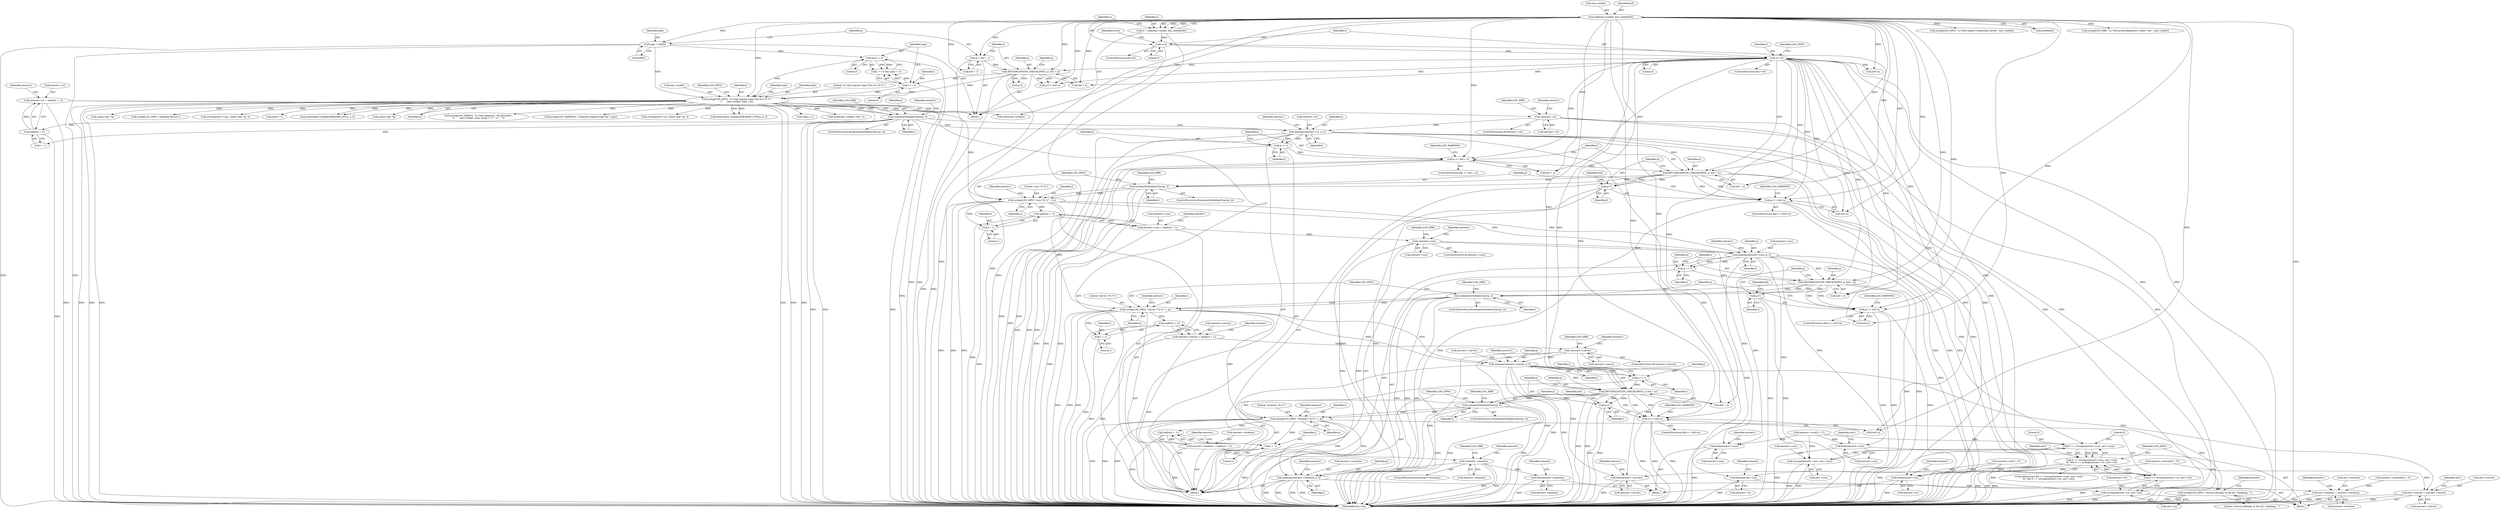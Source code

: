 digraph "0_miniupnp_140ee8d2204b383279f854802b27bdb41c1d5d1a@API" {
"1000664" [label="(Call,newserv->st = malloc(l + 1))"];
"1000668" [label="(Call,malloc(l + 1))"];
"1000656" [label="(Call,containsForbiddenChars(p, l))"];
"1000236" [label="(Call,syslog(LOG_INFO, \"(s=%d) request type=%d str='%.*s'\",\n\t       req->socket, type, l, p))"];
"1000146" [label="(Call,read(req->socket, buf, sizeof(buf)))"];
"1000194" [label="(Call,type = buf[0])"];
"1000228" [label="(Call,type != 3)"];
"1000225" [label="(Call,l == 0)"];
"1000204" [label="(Call,DECODELENGTH_CHECKLIMIT(l, p, buf + n))"];
"1000199" [label="(Call,p = buf + 1)"];
"1000179" [label="(Call,n==0)"];
"1000154" [label="(Call,n<0)"];
"1000144" [label="(Call,n = read(req->socket, buf, sizeof(buf)))"];
"1000673" [label="(Call,!newserv->st)"];
"1000682" [label="(Call,memcpy(newserv->st, p, l))"];
"1000695" [label="(Call,p += l)"];
"1000699" [label="(Call,p >= buf + n)"];
"1000709" [label="(Call,DECODELENGTH_CHECKLIMIT(l, p, buf + n))"];
"1000716" [label="(Call,p+l > buf+n)"];
"1000717" [label="(Call,p+l)"];
"1000729" [label="(Call,containsForbiddenChars(p, l))"];
"1000737" [label="(Call,syslog(LOG_INFO, \"usn='%.*s'\", l, p))"];
"1000746" [label="(Call,malloc(l + 1))"];
"1000742" [label="(Call,newserv->usn = malloc(l + 1))"];
"1000751" [label="(Call,!newserv->usn)"];
"1000760" [label="(Call,memcpy(newserv->usn, p, l))"];
"1000773" [label="(Call,p += l)"];
"1000776" [label="(Call,DECODELENGTH_CHECKLIMIT(l, p, buf + n))"];
"1000783" [label="(Call,p+l > buf+n)"];
"1000784" [label="(Call,p+l)"];
"1000796" [label="(Call,containsForbiddenChars(p, l))"];
"1000804" [label="(Call,syslog(LOG_INFO, \"server='%.*s'\", l, p))"];
"1000813" [label="(Call,malloc(l + 1))"];
"1000809" [label="(Call,newserv->server = malloc(l + 1))"];
"1000818" [label="(Call,!newserv->server)"];
"1000827" [label="(Call,memcpy(newserv->server, p, l))"];
"1000840" [label="(Call,p += l)"];
"1000843" [label="(Call,DECODELENGTH_CHECKLIMIT(l, p, buf + n))"];
"1000850" [label="(Call,p+l > buf+n)"];
"1000851" [label="(Call,p+l)"];
"1000863" [label="(Call,containsForbiddenChars(p, l))"];
"1000871" [label="(Call,syslog(LOG_INFO, \"location='%.*s'\", l, p))"];
"1000880" [label="(Call,malloc(l + 1))"];
"1000876" [label="(Call,newserv->location = malloc(l + 1))"];
"1000885" [label="(Call,!newserv->location)"];
"1000894" [label="(Call,memcpy(newserv->location, p, l))"];
"1000969" [label="(Call,serv->location = newserv->location)"];
"1001035" [label="(Call,free(newserv->location))"];
"1000881" [label="(Call,l + 1)"];
"1000943" [label="(Call,syslog(LOG_INFO, \"Service allready in the list. Updating...\"))"];
"1000958" [label="(Call,serv->server = newserv->server)"];
"1001031" [label="(Call,free(newserv->server))"];
"1000814" [label="(Call,l + 1)"];
"1000924" [label="(Call,0 == strcmp(newserv->usn, serv->usn))"];
"1000923" [label="(Call,0 == strcmp(newserv->usn, serv->usn)\n\t\t\t  && 0 == strcmp(newserv->st, serv->st))"];
"1000926" [label="(Call,strcmp(newserv->usn, serv->usn))"];
"1000950" [label="(Call,free(newserv->usn))"];
"1001027" [label="(Call,free(newserv->usn))"];
"1000747" [label="(Call,l + 1)"];
"1000933" [label="(Call,0 == strcmp(newserv->st, serv->st))"];
"1000935" [label="(Call,strcmp(newserv->st, serv->st))"];
"1000946" [label="(Call,free(newserv->st))"];
"1001023" [label="(Call,free(newserv->st))"];
"1000786" [label="(Identifier,l)"];
"1000224" [label="(Call,l == 0 && type != 3)"];
"1000204" [label="(Call,DECODELENGTH_CHECKLIMIT(l, p, buf + n))"];
"1000227" [label="(Literal,0)"];
"1000748" [label="(Identifier,l)"];
"1000827" [label="(Call,memcpy(newserv->server, p, l))"];
"1000226" [label="(Identifier,l)"];
"1000872" [label="(Identifier,LOG_INFO)"];
"1000668" [label="(Call,malloc(l + 1))"];
"1000926" [label="(Call,strcmp(newserv->usn, serv->usn))"];
"1000744" [label="(Identifier,newserv)"];
"1000967" [label="(Identifier,serv)"];
"1000706" [label="(Identifier,LOG_WARNING)"];
"1000810" [label="(Call,newserv->server)"];
"1001031" [label="(Call,free(newserv->server))"];
"1000881" [label="(Call,l + 1)"];
"1000959" [label="(Call,serv->server)"];
"1000760" [label="(Call,memcpy(newserv->usn, p, l))"];
"1001027" [label="(Call,free(newserv->usn))"];
"1000806" [label="(Literal,\"server='%.*s'\")"];
"1000757" [label="(Identifier,LOG_ERR)"];
"1000731" [label="(Identifier,l)"];
"1000970" [label="(Call,serv->location)"];
"1000958" [label="(Call,serv->server = newserv->server)"];
"1000738" [label="(Identifier,LOG_INFO)"];
"1000956" [label="(Identifier,serv)"];
"1000804" [label="(Call,syslog(LOG_INFO, \"server='%.*s'\", l, p))"];
"1000841" [label="(Identifier,p)"];
"1000854" [label="(Call,buf+n)"];
"1000815" [label="(Identifier,l)"];
"1000183" [label="(Call,syslog(LOG_INFO, \"(s=%d) request connection closed\", req->socket))"];
"1000948" [label="(Identifier,newserv)"];
"1000510" [label="(Call,type==1)"];
"1001003" [label="(Call,write(req->socket, rbuf, 1))"];
"1000805" [label="(Identifier,LOG_INFO)"];
"1000739" [label="(Literal,\"usn='%.*s'\")"];
"1000201" [label="(Call,buf + 1)"];
"1000710" [label="(Identifier,l)"];
"1000875" [label="(Identifier,p)"];
"1000962" [label="(Call,newserv->server)"];
"1000213" [label="(Identifier,p)"];
"1000675" [label="(Identifier,newserv)"];
"1000782" [label="(ControlStructure,if(p+l > buf+n))"];
"1000927" [label="(Call,newserv->usn)"];
"1000747" [label="(Call,l + 1)"];
"1000849" [label="(ControlStructure,if(p+l > buf+n))"];
"1000519" [label="(Call,(const char *)p)"];
"1000873" [label="(Literal,\"location='%.*s'\")"];
"1000900" [label="(Call,newserv->location[l] = '\0')"];
"1000952" [label="(Identifier,newserv)"];
"1000180" [label="(Identifier,n)"];
"1000876" [label="(Call,newserv->location = malloc(l + 1))"];
"1000880" [label="(Call,malloc(l + 1))"];
"1000691" [label="(Identifier,newserv)"];
"1000225" [label="(Call,l == 0)"];
"1000824" [label="(Identifier,LOG_ERR)"];
"1000664" [label="(Call,newserv->st = malloc(l + 1))"];
"1000683" [label="(Call,newserv->st)"];
"1000836" [label="(Identifier,newserv)"];
"1000246" [label="(Identifier,type)"];
"1000179" [label="(Call,n==0)"];
"1000818" [label="(Call,!newserv->server)"];
"1000181" [label="(Literal,0)"];
"1000743" [label="(Call,newserv->usn)"];
"1000973" [label="(Call,newserv->location)"];
"1001029" [label="(Identifier,newserv)"];
"1000935" [label="(Call,strcmp(newserv->st, serv->st))"];
"1000199" [label="(Call,p = buf + 1)"];
"1001023" [label="(Call,free(newserv->st))"];
"1000751" [label="(Call,!newserv->usn)"];
"1000813" [label="(Call,malloc(l + 1))"];
"1000700" [label="(Identifier,p)"];
"1000819" [label="(Call,newserv->server)"];
"1000116" [label="(Block,)"];
"1000752" [label="(Call,newserv->usn)"];
"1000679" [label="(Identifier,LOG_ERR)"];
"1000734" [label="(Identifier,LOG_ERR)"];
"1000878" [label="(Identifier,newserv)"];
"1000194" [label="(Call,type = buf[0])"];
"1000969" [label="(Call,serv->location = newserv->location)"];
"1000669" [label="(Call,l + 1)"];
"1000950" [label="(Call,free(newserv->usn))"];
"1000740" [label="(Identifier,l)"];
"1000682" [label="(Call,memcpy(newserv->st, p, l))"];
"1000769" [label="(Identifier,newserv)"];
"1000265" [label="(Call,syslog(LOG_INFO, \"outdated device\"))"];
"1000784" [label="(Call,p+l)"];
"1000885" [label="(Call,!newserv->location)"];
"1000816" [label="(Literal,1)"];
"1000850" [label="(Call,p+l > buf+n)"];
"1000859" [label="(Identifier,LOG_WARNING)"];
"1000832" [label="(Identifier,l)"];
"1000788" [label="(Identifier,buf)"];
"1000811" [label="(Identifier,newserv)"];
"1000939" [label="(Call,serv->st)"];
"1000884" [label="(ControlStructure,if(!newserv->location))"];
"1000829" [label="(Identifier,newserv)"];
"1000212" [label="(Call,p+l)"];
"1000230" [label="(Literal,3)"];
"1000191" [label="(Identifier,t)"];
"1000699" [label="(Call,p >= buf + n)"];
"1000943" [label="(Call,syslog(LOG_INFO, \"Service allready in the list. Updating...\"))"];
"1000922" [label="(ControlStructure,if(0 == strcmp(newserv->usn, serv->usn)\n\t\t\t  && 0 == strcmp(newserv->st, serv->st)))"];
"1000899" [label="(Identifier,l)"];
"1000930" [label="(Call,serv->usn)"];
"1001055" [label="(MethodReturn,void)"];
"1000144" [label="(Call,n = read(req->socket, buf, sizeof(buf)))"];
"1000229" [label="(Identifier,type)"];
"1000715" [label="(ControlStructure,if(p+l > buf+n))"];
"1000792" [label="(Identifier,LOG_WARNING)"];
"1000672" [label="(ControlStructure,if(!newserv->st))"];
"1000764" [label="(Identifier,p)"];
"1000721" [label="(Identifier,buf)"];
"1000741" [label="(Identifier,p)"];
"1000831" [label="(Identifier,p)"];
"1000242" [label="(Identifier,type)"];
"1000774" [label="(Identifier,p)"];
"1000843" [label="(Call,DECODELENGTH_CHECKLIMIT(l, p, buf + n))"];
"1000742" [label="(Call,newserv->usn = malloc(l + 1))"];
"1000886" [label="(Call,newserv->location)"];
"1001033" [label="(Identifier,newserv)"];
"1000228" [label="(Call,type != 3)"];
"1000846" [label="(Call,buf + n)"];
"1000530" [label="(Call,strncmp(serv->usn, (const char *)p, l))"];
"1000153" [label="(ControlStructure,if(n<0))"];
"1000883" [label="(Literal,1)"];
"1000656" [label="(Call,containsForbiddenChars(p, l))"];
"1000946" [label="(Call,free(newserv->st))"];
"1000154" [label="(Call,n<0)"];
"1000945" [label="(Literal,\"Service allready in the list. Updating...\")"];
"1001036" [label="(Call,newserv->location)"];
"1001037" [label="(Identifier,newserv)"];
"1000977" [label="(Identifier,newserv)"];
"1000779" [label="(Call,buf + n)"];
"1000865" [label="(Identifier,l)"];
"1000655" [label="(ControlStructure,if(containsForbiddenChars(p, l)))"];
"1000151" [label="(Call,sizeof(buf))"];
"1000903" [label="(Identifier,newserv)"];
"1000737" [label="(Call,syslog(LOG_INFO, \"usn='%.*s'\", l, p))"];
"1000761" [label="(Call,newserv->usn)"];
"1000161" [label="(Identifier,errno)"];
"1000718" [label="(Identifier,p)"];
"1000951" [label="(Call,newserv->usn)"];
"1000795" [label="(ControlStructure,if(containsForbiddenChars(p, l)))"];
"1000709" [label="(Call,DECODELENGTH_CHECKLIMIT(l, p, buf + n))"];
"1000864" [label="(Identifier,p)"];
"1000719" [label="(Identifier,l)"];
"1000777" [label="(Identifier,l)"];
"1000891" [label="(Identifier,LOG_ERR)"];
"1000200" [label="(Identifier,p)"];
"1000184" [label="(Identifier,LOG_INFO)"];
"1000750" [label="(ControlStructure,if(!newserv->usn))"];
"1000309" [label="(Call,type==1)"];
"1000887" [label="(Identifier,newserv)"];
"1000195" [label="(Identifier,type)"];
"1000877" [label="(Call,newserv->location)"];
"1000934" [label="(Literal,0)"];
"1000711" [label="(Identifier,p)"];
"1000314" [label="(Call,memcmp(d->headers[HEADER_NT].p, p, l))"];
"1000155" [label="(Identifier,n)"];
"1000730" [label="(Identifier,p)"];
"1000728" [label="(ControlStructure,if(containsForbiddenChars(p, l)))"];
"1000809" [label="(Call,newserv->server = malloc(l + 1))"];
"1000942" [label="(Block,)"];
"1000534" [label="(Call,(const char *)p)"];
"1000695" [label="(Call,p += l)"];
"1000746" [label="(Call,malloc(l + 1))"];
"1000796" [label="(Call,containsForbiddenChars(p, l))"];
"1000765" [label="(Identifier,l)"];
"1000211" [label="(Call,p+l > buf+n)"];
"1000882" [label="(Identifier,l)"];
"1000814" [label="(Call,l + 1)"];
"1000844" [label="(Identifier,l)"];
"1000773" [label="(Call,p += l)"];
"1000687" [label="(Identifier,l)"];
"1000666" [label="(Identifier,newserv)"];
"1000244" [label="(Identifier,p)"];
"1000783" [label="(Call,p+l > buf+n)"];
"1000895" [label="(Call,newserv->location)"];
"1000762" [label="(Identifier,newserv)"];
"1000658" [label="(Identifier,l)"];
"1000936" [label="(Call,newserv->st)"];
"1000808" [label="(Identifier,p)"];
"1000146" [label="(Call,read(req->socket, buf, sizeof(buf)))"];
"1000817" [label="(ControlStructure,if(!newserv->server))"];
"1000196" [label="(Call,buf[0])"];
"1001024" [label="(Call,newserv->st)"];
"1000238" [label="(Literal,\"(s=%d) request type=%d str='%.*s'\")"];
"1000661" [label="(Identifier,LOG_ERR)"];
"1000665" [label="(Call,newserv->st)"];
"1000853" [label="(Identifier,l)"];
"1000725" [label="(Identifier,LOG_WARNING)"];
"1001022" [label="(Block,)"];
"1000833" [label="(Call,newserv->server[l] = '\0')"];
"1000147" [label="(Call,req->socket)"];
"1000842" [label="(Identifier,l)"];
"1000874" [label="(Identifier,l)"];
"1000684" [label="(Identifier,newserv)"];
"1000798" [label="(Identifier,l)"];
"1000896" [label="(Identifier,newserv)"];
"1000207" [label="(Call,buf + n)"];
"1000766" [label="(Call,newserv->usn[l] = '\0')"];
"1000603" [label="(Call,syslog(LOG_DEBUG, \"(s=%d) response : %d device%s\",\n\t\t       req->socket, nrep, (nrep > 1) ? \"s\" : \"\"))"];
"1000753" [label="(Identifier,newserv)"];
"1000992" [label="(Call,syslog(LOG_WARNING, \"Unknown request type %d\", type))"];
"1001044" [label="(Call,close(req->socket))"];
"1000239" [label="(Call,req->socket)"];
"1000156" [label="(Literal,0)"];
"1000696" [label="(Identifier,p)"];
"1000801" [label="(Identifier,LOG_ERR)"];
"1000923" [label="(Call,0 == strcmp(newserv->usn, serv->usn)\n\t\t\t  && 0 == strcmp(newserv->st, serv->st))"];
"1000150" [label="(Identifier,buf)"];
"1000863" [label="(Call,containsForbiddenChars(p, l))"];
"1000925" [label="(Literal,0)"];
"1000924" [label="(Call,0 == strcmp(newserv->usn, serv->usn))"];
"1000840" [label="(Call,p += l)"];
"1000807" [label="(Identifier,l)"];
"1000247" [label="(Block,)"];
"1000712" [label="(Call,buf + n)"];
"1000785" [label="(Identifier,p)"];
"1000851" [label="(Call,p+l)"];
"1000862" [label="(ControlStructure,if(containsForbiddenChars(p, l)))"];
"1001028" [label="(Call,newserv->usn)"];
"1000776" [label="(Call,DECODELENGTH_CHECKLIMIT(l, p, buf + n))"];
"1000686" [label="(Identifier,p)"];
"1000933" [label="(Call,0 == strcmp(newserv->st, serv->st))"];
"1000852" [label="(Identifier,p)"];
"1000145" [label="(Identifier,n)"];
"1000171" [label="(Call,syslog(LOG_ERR, \"(s=%d) processRequest(): read(): %m\", req->socket))"];
"1000871" [label="(Call,syslog(LOG_INFO, \"location='%.*s'\", l, p))"];
"1000868" [label="(Identifier,LOG_ERR)"];
"1001040" [label="(Identifier,newserv)"];
"1000178" [label="(ControlStructure,if(n==0))"];
"1000205" [label="(Identifier,l)"];
"1000944" [label="(Identifier,LOG_INFO)"];
"1000236" [label="(Call,syslog(LOG_INFO, \"(s=%d) request type=%d str='%.*s'\",\n\t       req->socket, type, l, p))"];
"1000947" [label="(Call,newserv->st)"];
"1000515" [label="(Call,strncmp(serv->st, (const char *)p, l))"];
"1000674" [label="(Call,newserv->st)"];
"1000845" [label="(Identifier,p)"];
"1000775" [label="(Identifier,l)"];
"1000787" [label="(Call,buf+n)"];
"1000716" [label="(Call,p+l > buf+n)"];
"1000717" [label="(Call,p+l)"];
"1000749" [label="(Literal,1)"];
"1000898" [label="(Identifier,p)"];
"1000855" [label="(Identifier,buf)"];
"1000215" [label="(Call,buf+n)"];
"1000237" [label="(Identifier,LOG_INFO)"];
"1000206" [label="(Identifier,p)"];
"1000331" [label="(Call,memcmp(d->headers[HEADER_USN].p, p, l))"];
"1000915" [label="(Identifier,serv)"];
"1000698" [label="(ControlStructure,if(p >= buf + n))"];
"1000894" [label="(Call,memcpy(newserv->location, p, l))"];
"1000243" [label="(Identifier,l)"];
"1000820" [label="(Identifier,newserv)"];
"1000701" [label="(Call,buf + n)"];
"1000720" [label="(Call,buf+n)"];
"1000828" [label="(Call,newserv->server)"];
"1000673" [label="(Call,!newserv->st)"];
"1000688" [label="(Call,newserv->st[l] = '\0')"];
"1001035" [label="(Call,free(newserv->location))"];
"1001032" [label="(Call,newserv->server)"];
"1000697" [label="(Identifier,l)"];
"1000657" [label="(Identifier,p)"];
"1000778" [label="(Identifier,p)"];
"1000797" [label="(Identifier,p)"];
"1000729" [label="(Call,containsForbiddenChars(p, l))"];
"1000664" -> "1000247"  [label="AST: "];
"1000664" -> "1000668"  [label="CFG: "];
"1000665" -> "1000664"  [label="AST: "];
"1000668" -> "1000664"  [label="AST: "];
"1000675" -> "1000664"  [label="CFG: "];
"1000664" -> "1001055"  [label="DDG: "];
"1000668" -> "1000664"  [label="DDG: "];
"1000664" -> "1000673"  [label="DDG: "];
"1000668" -> "1000669"  [label="CFG: "];
"1000669" -> "1000668"  [label="AST: "];
"1000668" -> "1001055"  [label="DDG: "];
"1000656" -> "1000668"  [label="DDG: "];
"1000656" -> "1000655"  [label="AST: "];
"1000656" -> "1000658"  [label="CFG: "];
"1000657" -> "1000656"  [label="AST: "];
"1000658" -> "1000656"  [label="AST: "];
"1000661" -> "1000656"  [label="CFG: "];
"1000666" -> "1000656"  [label="CFG: "];
"1000656" -> "1001055"  [label="DDG: "];
"1000656" -> "1001055"  [label="DDG: "];
"1000656" -> "1001055"  [label="DDG: "];
"1000236" -> "1000656"  [label="DDG: "];
"1000236" -> "1000656"  [label="DDG: "];
"1000656" -> "1000669"  [label="DDG: "];
"1000656" -> "1000682"  [label="DDG: "];
"1000656" -> "1000682"  [label="DDG: "];
"1000236" -> "1000116"  [label="AST: "];
"1000236" -> "1000244"  [label="CFG: "];
"1000237" -> "1000236"  [label="AST: "];
"1000238" -> "1000236"  [label="AST: "];
"1000239" -> "1000236"  [label="AST: "];
"1000242" -> "1000236"  [label="AST: "];
"1000243" -> "1000236"  [label="AST: "];
"1000244" -> "1000236"  [label="AST: "];
"1000246" -> "1000236"  [label="CFG: "];
"1000236" -> "1001055"  [label="DDG: "];
"1000236" -> "1001055"  [label="DDG: "];
"1000236" -> "1001055"  [label="DDG: "];
"1000236" -> "1001055"  [label="DDG: "];
"1000236" -> "1001055"  [label="DDG: "];
"1000236" -> "1001055"  [label="DDG: "];
"1000146" -> "1000236"  [label="DDG: "];
"1000194" -> "1000236"  [label="DDG: "];
"1000228" -> "1000236"  [label="DDG: "];
"1000225" -> "1000236"  [label="DDG: "];
"1000204" -> "1000236"  [label="DDG: "];
"1000236" -> "1000265"  [label="DDG: "];
"1000236" -> "1000309"  [label="DDG: "];
"1000236" -> "1000314"  [label="DDG: "];
"1000236" -> "1000314"  [label="DDG: "];
"1000236" -> "1000331"  [label="DDG: "];
"1000236" -> "1000331"  [label="DDG: "];
"1000236" -> "1000510"  [label="DDG: "];
"1000236" -> "1000519"  [label="DDG: "];
"1000236" -> "1000515"  [label="DDG: "];
"1000236" -> "1000534"  [label="DDG: "];
"1000236" -> "1000530"  [label="DDG: "];
"1000236" -> "1000603"  [label="DDG: "];
"1000236" -> "1000737"  [label="DDG: "];
"1000236" -> "1000992"  [label="DDG: "];
"1000236" -> "1001003"  [label="DDG: "];
"1000236" -> "1001044"  [label="DDG: "];
"1000146" -> "1000144"  [label="AST: "];
"1000146" -> "1000151"  [label="CFG: "];
"1000147" -> "1000146"  [label="AST: "];
"1000150" -> "1000146"  [label="AST: "];
"1000151" -> "1000146"  [label="AST: "];
"1000144" -> "1000146"  [label="CFG: "];
"1000146" -> "1001055"  [label="DDG: "];
"1000146" -> "1001055"  [label="DDG: "];
"1000146" -> "1000144"  [label="DDG: "];
"1000146" -> "1000144"  [label="DDG: "];
"1000146" -> "1000171"  [label="DDG: "];
"1000146" -> "1000183"  [label="DDG: "];
"1000146" -> "1000194"  [label="DDG: "];
"1000146" -> "1000199"  [label="DDG: "];
"1000146" -> "1000201"  [label="DDG: "];
"1000146" -> "1000204"  [label="DDG: "];
"1000146" -> "1000207"  [label="DDG: "];
"1000146" -> "1000211"  [label="DDG: "];
"1000146" -> "1000215"  [label="DDG: "];
"1000146" -> "1000699"  [label="DDG: "];
"1000146" -> "1000701"  [label="DDG: "];
"1000146" -> "1000709"  [label="DDG: "];
"1000146" -> "1000712"  [label="DDG: "];
"1000146" -> "1000716"  [label="DDG: "];
"1000146" -> "1000720"  [label="DDG: "];
"1000146" -> "1000776"  [label="DDG: "];
"1000146" -> "1000779"  [label="DDG: "];
"1000146" -> "1000783"  [label="DDG: "];
"1000146" -> "1000787"  [label="DDG: "];
"1000146" -> "1000843"  [label="DDG: "];
"1000146" -> "1000846"  [label="DDG: "];
"1000146" -> "1000850"  [label="DDG: "];
"1000146" -> "1000854"  [label="DDG: "];
"1000146" -> "1001044"  [label="DDG: "];
"1000194" -> "1000116"  [label="AST: "];
"1000194" -> "1000196"  [label="CFG: "];
"1000195" -> "1000194"  [label="AST: "];
"1000196" -> "1000194"  [label="AST: "];
"1000200" -> "1000194"  [label="CFG: "];
"1000194" -> "1001055"  [label="DDG: "];
"1000194" -> "1001055"  [label="DDG: "];
"1000194" -> "1000228"  [label="DDG: "];
"1000228" -> "1000224"  [label="AST: "];
"1000228" -> "1000230"  [label="CFG: "];
"1000229" -> "1000228"  [label="AST: "];
"1000230" -> "1000228"  [label="AST: "];
"1000224" -> "1000228"  [label="CFG: "];
"1000228" -> "1001055"  [label="DDG: "];
"1000228" -> "1000224"  [label="DDG: "];
"1000228" -> "1000224"  [label="DDG: "];
"1000225" -> "1000224"  [label="AST: "];
"1000225" -> "1000227"  [label="CFG: "];
"1000226" -> "1000225"  [label="AST: "];
"1000227" -> "1000225"  [label="AST: "];
"1000229" -> "1000225"  [label="CFG: "];
"1000224" -> "1000225"  [label="CFG: "];
"1000225" -> "1001055"  [label="DDG: "];
"1000225" -> "1000224"  [label="DDG: "];
"1000225" -> "1000224"  [label="DDG: "];
"1000204" -> "1000225"  [label="DDG: "];
"1000204" -> "1000116"  [label="AST: "];
"1000204" -> "1000207"  [label="CFG: "];
"1000205" -> "1000204"  [label="AST: "];
"1000206" -> "1000204"  [label="AST: "];
"1000207" -> "1000204"  [label="AST: "];
"1000213" -> "1000204"  [label="CFG: "];
"1000204" -> "1001055"  [label="DDG: "];
"1000204" -> "1001055"  [label="DDG: "];
"1000199" -> "1000204"  [label="DDG: "];
"1000179" -> "1000204"  [label="DDG: "];
"1000204" -> "1000211"  [label="DDG: "];
"1000204" -> "1000211"  [label="DDG: "];
"1000204" -> "1000212"  [label="DDG: "];
"1000204" -> "1000212"  [label="DDG: "];
"1000199" -> "1000116"  [label="AST: "];
"1000199" -> "1000201"  [label="CFG: "];
"1000200" -> "1000199"  [label="AST: "];
"1000201" -> "1000199"  [label="AST: "];
"1000205" -> "1000199"  [label="CFG: "];
"1000199" -> "1001055"  [label="DDG: "];
"1000179" -> "1000178"  [label="AST: "];
"1000179" -> "1000181"  [label="CFG: "];
"1000180" -> "1000179"  [label="AST: "];
"1000181" -> "1000179"  [label="AST: "];
"1000184" -> "1000179"  [label="CFG: "];
"1000191" -> "1000179"  [label="CFG: "];
"1000179" -> "1001055"  [label="DDG: "];
"1000179" -> "1001055"  [label="DDG: "];
"1000154" -> "1000179"  [label="DDG: "];
"1000179" -> "1000207"  [label="DDG: "];
"1000179" -> "1000211"  [label="DDG: "];
"1000179" -> "1000215"  [label="DDG: "];
"1000179" -> "1000699"  [label="DDG: "];
"1000179" -> "1000701"  [label="DDG: "];
"1000179" -> "1000709"  [label="DDG: "];
"1000179" -> "1000712"  [label="DDG: "];
"1000179" -> "1000716"  [label="DDG: "];
"1000179" -> "1000720"  [label="DDG: "];
"1000179" -> "1000776"  [label="DDG: "];
"1000179" -> "1000779"  [label="DDG: "];
"1000179" -> "1000783"  [label="DDG: "];
"1000179" -> "1000787"  [label="DDG: "];
"1000179" -> "1000843"  [label="DDG: "];
"1000179" -> "1000846"  [label="DDG: "];
"1000179" -> "1000850"  [label="DDG: "];
"1000179" -> "1000854"  [label="DDG: "];
"1000154" -> "1000153"  [label="AST: "];
"1000154" -> "1000156"  [label="CFG: "];
"1000155" -> "1000154"  [label="AST: "];
"1000156" -> "1000154"  [label="AST: "];
"1000161" -> "1000154"  [label="CFG: "];
"1000180" -> "1000154"  [label="CFG: "];
"1000154" -> "1001055"  [label="DDG: "];
"1000154" -> "1001055"  [label="DDG: "];
"1000144" -> "1000154"  [label="DDG: "];
"1000144" -> "1000116"  [label="AST: "];
"1000145" -> "1000144"  [label="AST: "];
"1000155" -> "1000144"  [label="CFG: "];
"1000144" -> "1001055"  [label="DDG: "];
"1000673" -> "1000672"  [label="AST: "];
"1000673" -> "1000674"  [label="CFG: "];
"1000674" -> "1000673"  [label="AST: "];
"1000679" -> "1000673"  [label="CFG: "];
"1000684" -> "1000673"  [label="CFG: "];
"1000673" -> "1001055"  [label="DDG: "];
"1000673" -> "1001055"  [label="DDG: "];
"1000673" -> "1000682"  [label="DDG: "];
"1000673" -> "1001023"  [label="DDG: "];
"1000682" -> "1000247"  [label="AST: "];
"1000682" -> "1000687"  [label="CFG: "];
"1000683" -> "1000682"  [label="AST: "];
"1000686" -> "1000682"  [label="AST: "];
"1000687" -> "1000682"  [label="AST: "];
"1000691" -> "1000682"  [label="CFG: "];
"1000682" -> "1001055"  [label="DDG: "];
"1000682" -> "1001055"  [label="DDG: "];
"1000682" -> "1000695"  [label="DDG: "];
"1000682" -> "1000695"  [label="DDG: "];
"1000682" -> "1000709"  [label="DDG: "];
"1000682" -> "1000933"  [label="DDG: "];
"1000682" -> "1000935"  [label="DDG: "];
"1000682" -> "1000946"  [label="DDG: "];
"1000682" -> "1001023"  [label="DDG: "];
"1000695" -> "1000247"  [label="AST: "];
"1000695" -> "1000697"  [label="CFG: "];
"1000696" -> "1000695"  [label="AST: "];
"1000697" -> "1000695"  [label="AST: "];
"1000700" -> "1000695"  [label="CFG: "];
"1000695" -> "1001055"  [label="DDG: "];
"1000695" -> "1000699"  [label="DDG: "];
"1000699" -> "1000698"  [label="AST: "];
"1000699" -> "1000701"  [label="CFG: "];
"1000700" -> "1000699"  [label="AST: "];
"1000701" -> "1000699"  [label="AST: "];
"1000706" -> "1000699"  [label="CFG: "];
"1000710" -> "1000699"  [label="CFG: "];
"1000699" -> "1001055"  [label="DDG: "];
"1000699" -> "1001055"  [label="DDG: "];
"1000699" -> "1001055"  [label="DDG: "];
"1000699" -> "1000709"  [label="DDG: "];
"1000709" -> "1000247"  [label="AST: "];
"1000709" -> "1000712"  [label="CFG: "];
"1000710" -> "1000709"  [label="AST: "];
"1000711" -> "1000709"  [label="AST: "];
"1000712" -> "1000709"  [label="AST: "];
"1000718" -> "1000709"  [label="CFG: "];
"1000709" -> "1001055"  [label="DDG: "];
"1000709" -> "1001055"  [label="DDG: "];
"1000709" -> "1000716"  [label="DDG: "];
"1000709" -> "1000716"  [label="DDG: "];
"1000709" -> "1000717"  [label="DDG: "];
"1000709" -> "1000717"  [label="DDG: "];
"1000709" -> "1000729"  [label="DDG: "];
"1000709" -> "1000729"  [label="DDG: "];
"1000716" -> "1000715"  [label="AST: "];
"1000716" -> "1000720"  [label="CFG: "];
"1000717" -> "1000716"  [label="AST: "];
"1000720" -> "1000716"  [label="AST: "];
"1000725" -> "1000716"  [label="CFG: "];
"1000730" -> "1000716"  [label="CFG: "];
"1000716" -> "1001055"  [label="DDG: "];
"1000716" -> "1001055"  [label="DDG: "];
"1000716" -> "1001055"  [label="DDG: "];
"1000717" -> "1000719"  [label="CFG: "];
"1000718" -> "1000717"  [label="AST: "];
"1000719" -> "1000717"  [label="AST: "];
"1000721" -> "1000717"  [label="CFG: "];
"1000717" -> "1001055"  [label="DDG: "];
"1000717" -> "1001055"  [label="DDG: "];
"1000729" -> "1000728"  [label="AST: "];
"1000729" -> "1000731"  [label="CFG: "];
"1000730" -> "1000729"  [label="AST: "];
"1000731" -> "1000729"  [label="AST: "];
"1000734" -> "1000729"  [label="CFG: "];
"1000738" -> "1000729"  [label="CFG: "];
"1000729" -> "1001055"  [label="DDG: "];
"1000729" -> "1001055"  [label="DDG: "];
"1000729" -> "1001055"  [label="DDG: "];
"1000729" -> "1000737"  [label="DDG: "];
"1000729" -> "1000737"  [label="DDG: "];
"1000737" -> "1000247"  [label="AST: "];
"1000737" -> "1000741"  [label="CFG: "];
"1000738" -> "1000737"  [label="AST: "];
"1000739" -> "1000737"  [label="AST: "];
"1000740" -> "1000737"  [label="AST: "];
"1000741" -> "1000737"  [label="AST: "];
"1000744" -> "1000737"  [label="CFG: "];
"1000737" -> "1001055"  [label="DDG: "];
"1000737" -> "1001055"  [label="DDG: "];
"1000737" -> "1001055"  [label="DDG: "];
"1000737" -> "1000746"  [label="DDG: "];
"1000737" -> "1000747"  [label="DDG: "];
"1000737" -> "1000760"  [label="DDG: "];
"1000737" -> "1000760"  [label="DDG: "];
"1000737" -> "1000804"  [label="DDG: "];
"1000746" -> "1000742"  [label="AST: "];
"1000746" -> "1000747"  [label="CFG: "];
"1000747" -> "1000746"  [label="AST: "];
"1000742" -> "1000746"  [label="CFG: "];
"1000746" -> "1001055"  [label="DDG: "];
"1000746" -> "1000742"  [label="DDG: "];
"1000742" -> "1000247"  [label="AST: "];
"1000743" -> "1000742"  [label="AST: "];
"1000753" -> "1000742"  [label="CFG: "];
"1000742" -> "1001055"  [label="DDG: "];
"1000742" -> "1000751"  [label="DDG: "];
"1000751" -> "1000750"  [label="AST: "];
"1000751" -> "1000752"  [label="CFG: "];
"1000752" -> "1000751"  [label="AST: "];
"1000757" -> "1000751"  [label="CFG: "];
"1000762" -> "1000751"  [label="CFG: "];
"1000751" -> "1001055"  [label="DDG: "];
"1000751" -> "1001055"  [label="DDG: "];
"1000751" -> "1000760"  [label="DDG: "];
"1000751" -> "1001027"  [label="DDG: "];
"1000760" -> "1000247"  [label="AST: "];
"1000760" -> "1000765"  [label="CFG: "];
"1000761" -> "1000760"  [label="AST: "];
"1000764" -> "1000760"  [label="AST: "];
"1000765" -> "1000760"  [label="AST: "];
"1000769" -> "1000760"  [label="CFG: "];
"1000760" -> "1001055"  [label="DDG: "];
"1000760" -> "1001055"  [label="DDG: "];
"1000760" -> "1000773"  [label="DDG: "];
"1000760" -> "1000773"  [label="DDG: "];
"1000760" -> "1000776"  [label="DDG: "];
"1000760" -> "1000924"  [label="DDG: "];
"1000760" -> "1000926"  [label="DDG: "];
"1000760" -> "1000950"  [label="DDG: "];
"1000760" -> "1001027"  [label="DDG: "];
"1000773" -> "1000247"  [label="AST: "];
"1000773" -> "1000775"  [label="CFG: "];
"1000774" -> "1000773"  [label="AST: "];
"1000775" -> "1000773"  [label="AST: "];
"1000777" -> "1000773"  [label="CFG: "];
"1000773" -> "1000776"  [label="DDG: "];
"1000776" -> "1000247"  [label="AST: "];
"1000776" -> "1000779"  [label="CFG: "];
"1000777" -> "1000776"  [label="AST: "];
"1000778" -> "1000776"  [label="AST: "];
"1000779" -> "1000776"  [label="AST: "];
"1000785" -> "1000776"  [label="CFG: "];
"1000776" -> "1001055"  [label="DDG: "];
"1000776" -> "1001055"  [label="DDG: "];
"1000776" -> "1000783"  [label="DDG: "];
"1000776" -> "1000783"  [label="DDG: "];
"1000776" -> "1000784"  [label="DDG: "];
"1000776" -> "1000784"  [label="DDG: "];
"1000776" -> "1000796"  [label="DDG: "];
"1000776" -> "1000796"  [label="DDG: "];
"1000783" -> "1000782"  [label="AST: "];
"1000783" -> "1000787"  [label="CFG: "];
"1000784" -> "1000783"  [label="AST: "];
"1000787" -> "1000783"  [label="AST: "];
"1000792" -> "1000783"  [label="CFG: "];
"1000797" -> "1000783"  [label="CFG: "];
"1000783" -> "1001055"  [label="DDG: "];
"1000783" -> "1001055"  [label="DDG: "];
"1000783" -> "1001055"  [label="DDG: "];
"1000784" -> "1000786"  [label="CFG: "];
"1000785" -> "1000784"  [label="AST: "];
"1000786" -> "1000784"  [label="AST: "];
"1000788" -> "1000784"  [label="CFG: "];
"1000784" -> "1001055"  [label="DDG: "];
"1000784" -> "1001055"  [label="DDG: "];
"1000796" -> "1000795"  [label="AST: "];
"1000796" -> "1000798"  [label="CFG: "];
"1000797" -> "1000796"  [label="AST: "];
"1000798" -> "1000796"  [label="AST: "];
"1000801" -> "1000796"  [label="CFG: "];
"1000805" -> "1000796"  [label="CFG: "];
"1000796" -> "1001055"  [label="DDG: "];
"1000796" -> "1001055"  [label="DDG: "];
"1000796" -> "1001055"  [label="DDG: "];
"1000796" -> "1000804"  [label="DDG: "];
"1000796" -> "1000804"  [label="DDG: "];
"1000804" -> "1000247"  [label="AST: "];
"1000804" -> "1000808"  [label="CFG: "];
"1000805" -> "1000804"  [label="AST: "];
"1000806" -> "1000804"  [label="AST: "];
"1000807" -> "1000804"  [label="AST: "];
"1000808" -> "1000804"  [label="AST: "];
"1000811" -> "1000804"  [label="CFG: "];
"1000804" -> "1001055"  [label="DDG: "];
"1000804" -> "1001055"  [label="DDG: "];
"1000804" -> "1001055"  [label="DDG: "];
"1000804" -> "1000813"  [label="DDG: "];
"1000804" -> "1000814"  [label="DDG: "];
"1000804" -> "1000827"  [label="DDG: "];
"1000804" -> "1000827"  [label="DDG: "];
"1000804" -> "1000871"  [label="DDG: "];
"1000813" -> "1000809"  [label="AST: "];
"1000813" -> "1000814"  [label="CFG: "];
"1000814" -> "1000813"  [label="AST: "];
"1000809" -> "1000813"  [label="CFG: "];
"1000813" -> "1001055"  [label="DDG: "];
"1000813" -> "1000809"  [label="DDG: "];
"1000809" -> "1000247"  [label="AST: "];
"1000810" -> "1000809"  [label="AST: "];
"1000820" -> "1000809"  [label="CFG: "];
"1000809" -> "1001055"  [label="DDG: "];
"1000809" -> "1000818"  [label="DDG: "];
"1000818" -> "1000817"  [label="AST: "];
"1000818" -> "1000819"  [label="CFG: "];
"1000819" -> "1000818"  [label="AST: "];
"1000824" -> "1000818"  [label="CFG: "];
"1000829" -> "1000818"  [label="CFG: "];
"1000818" -> "1001055"  [label="DDG: "];
"1000818" -> "1001055"  [label="DDG: "];
"1000818" -> "1000827"  [label="DDG: "];
"1000818" -> "1001031"  [label="DDG: "];
"1000827" -> "1000247"  [label="AST: "];
"1000827" -> "1000832"  [label="CFG: "];
"1000828" -> "1000827"  [label="AST: "];
"1000831" -> "1000827"  [label="AST: "];
"1000832" -> "1000827"  [label="AST: "];
"1000836" -> "1000827"  [label="CFG: "];
"1000827" -> "1001055"  [label="DDG: "];
"1000827" -> "1001055"  [label="DDG: "];
"1000827" -> "1000840"  [label="DDG: "];
"1000827" -> "1000840"  [label="DDG: "];
"1000827" -> "1000843"  [label="DDG: "];
"1000827" -> "1000958"  [label="DDG: "];
"1000827" -> "1001031"  [label="DDG: "];
"1000840" -> "1000247"  [label="AST: "];
"1000840" -> "1000842"  [label="CFG: "];
"1000841" -> "1000840"  [label="AST: "];
"1000842" -> "1000840"  [label="AST: "];
"1000844" -> "1000840"  [label="CFG: "];
"1000840" -> "1000843"  [label="DDG: "];
"1000843" -> "1000247"  [label="AST: "];
"1000843" -> "1000846"  [label="CFG: "];
"1000844" -> "1000843"  [label="AST: "];
"1000845" -> "1000843"  [label="AST: "];
"1000846" -> "1000843"  [label="AST: "];
"1000852" -> "1000843"  [label="CFG: "];
"1000843" -> "1001055"  [label="DDG: "];
"1000843" -> "1001055"  [label="DDG: "];
"1000843" -> "1000850"  [label="DDG: "];
"1000843" -> "1000850"  [label="DDG: "];
"1000843" -> "1000851"  [label="DDG: "];
"1000843" -> "1000851"  [label="DDG: "];
"1000843" -> "1000863"  [label="DDG: "];
"1000843" -> "1000863"  [label="DDG: "];
"1000850" -> "1000849"  [label="AST: "];
"1000850" -> "1000854"  [label="CFG: "];
"1000851" -> "1000850"  [label="AST: "];
"1000854" -> "1000850"  [label="AST: "];
"1000859" -> "1000850"  [label="CFG: "];
"1000864" -> "1000850"  [label="CFG: "];
"1000850" -> "1001055"  [label="DDG: "];
"1000850" -> "1001055"  [label="DDG: "];
"1000850" -> "1001055"  [label="DDG: "];
"1000851" -> "1000853"  [label="CFG: "];
"1000852" -> "1000851"  [label="AST: "];
"1000853" -> "1000851"  [label="AST: "];
"1000855" -> "1000851"  [label="CFG: "];
"1000851" -> "1001055"  [label="DDG: "];
"1000851" -> "1001055"  [label="DDG: "];
"1000863" -> "1000862"  [label="AST: "];
"1000863" -> "1000865"  [label="CFG: "];
"1000864" -> "1000863"  [label="AST: "];
"1000865" -> "1000863"  [label="AST: "];
"1000868" -> "1000863"  [label="CFG: "];
"1000872" -> "1000863"  [label="CFG: "];
"1000863" -> "1001055"  [label="DDG: "];
"1000863" -> "1001055"  [label="DDG: "];
"1000863" -> "1001055"  [label="DDG: "];
"1000863" -> "1000871"  [label="DDG: "];
"1000863" -> "1000871"  [label="DDG: "];
"1000871" -> "1000247"  [label="AST: "];
"1000871" -> "1000875"  [label="CFG: "];
"1000872" -> "1000871"  [label="AST: "];
"1000873" -> "1000871"  [label="AST: "];
"1000874" -> "1000871"  [label="AST: "];
"1000875" -> "1000871"  [label="AST: "];
"1000878" -> "1000871"  [label="CFG: "];
"1000871" -> "1001055"  [label="DDG: "];
"1000871" -> "1001055"  [label="DDG: "];
"1000871" -> "1001055"  [label="DDG: "];
"1000871" -> "1000880"  [label="DDG: "];
"1000871" -> "1000881"  [label="DDG: "];
"1000871" -> "1000894"  [label="DDG: "];
"1000871" -> "1000894"  [label="DDG: "];
"1000871" -> "1000943"  [label="DDG: "];
"1000880" -> "1000876"  [label="AST: "];
"1000880" -> "1000881"  [label="CFG: "];
"1000881" -> "1000880"  [label="AST: "];
"1000876" -> "1000880"  [label="CFG: "];
"1000880" -> "1001055"  [label="DDG: "];
"1000880" -> "1000876"  [label="DDG: "];
"1000876" -> "1000247"  [label="AST: "];
"1000877" -> "1000876"  [label="AST: "];
"1000887" -> "1000876"  [label="CFG: "];
"1000876" -> "1001055"  [label="DDG: "];
"1000876" -> "1000885"  [label="DDG: "];
"1000885" -> "1000884"  [label="AST: "];
"1000885" -> "1000886"  [label="CFG: "];
"1000886" -> "1000885"  [label="AST: "];
"1000891" -> "1000885"  [label="CFG: "];
"1000896" -> "1000885"  [label="CFG: "];
"1000885" -> "1001055"  [label="DDG: "];
"1000885" -> "1001055"  [label="DDG: "];
"1000885" -> "1000894"  [label="DDG: "];
"1000885" -> "1001035"  [label="DDG: "];
"1000894" -> "1000247"  [label="AST: "];
"1000894" -> "1000899"  [label="CFG: "];
"1000895" -> "1000894"  [label="AST: "];
"1000898" -> "1000894"  [label="AST: "];
"1000899" -> "1000894"  [label="AST: "];
"1000903" -> "1000894"  [label="CFG: "];
"1000894" -> "1001055"  [label="DDG: "];
"1000894" -> "1001055"  [label="DDG: "];
"1000894" -> "1001055"  [label="DDG: "];
"1000894" -> "1001055"  [label="DDG: "];
"1000894" -> "1000969"  [label="DDG: "];
"1000969" -> "1000942"  [label="AST: "];
"1000969" -> "1000973"  [label="CFG: "];
"1000970" -> "1000969"  [label="AST: "];
"1000973" -> "1000969"  [label="AST: "];
"1000977" -> "1000969"  [label="CFG: "];
"1000969" -> "1001055"  [label="DDG: "];
"1000969" -> "1001055"  [label="DDG: "];
"1000900" -> "1000969"  [label="DDG: "];
"1001035" -> "1001022"  [label="AST: "];
"1001035" -> "1001036"  [label="CFG: "];
"1001036" -> "1001035"  [label="AST: "];
"1001040" -> "1001035"  [label="CFG: "];
"1001035" -> "1001055"  [label="DDG: "];
"1000881" -> "1000883"  [label="CFG: "];
"1000882" -> "1000881"  [label="AST: "];
"1000883" -> "1000881"  [label="AST: "];
"1000881" -> "1001055"  [label="DDG: "];
"1000943" -> "1000942"  [label="AST: "];
"1000943" -> "1000945"  [label="CFG: "];
"1000944" -> "1000943"  [label="AST: "];
"1000945" -> "1000943"  [label="AST: "];
"1000948" -> "1000943"  [label="CFG: "];
"1000943" -> "1001055"  [label="DDG: "];
"1000943" -> "1001055"  [label="DDG: "];
"1000958" -> "1000942"  [label="AST: "];
"1000958" -> "1000962"  [label="CFG: "];
"1000959" -> "1000958"  [label="AST: "];
"1000962" -> "1000958"  [label="AST: "];
"1000967" -> "1000958"  [label="CFG: "];
"1000958" -> "1001055"  [label="DDG: "];
"1000958" -> "1001055"  [label="DDG: "];
"1000833" -> "1000958"  [label="DDG: "];
"1001031" -> "1001022"  [label="AST: "];
"1001031" -> "1001032"  [label="CFG: "];
"1001032" -> "1001031"  [label="AST: "];
"1001037" -> "1001031"  [label="CFG: "];
"1001031" -> "1001055"  [label="DDG: "];
"1000833" -> "1001031"  [label="DDG: "];
"1000814" -> "1000816"  [label="CFG: "];
"1000815" -> "1000814"  [label="AST: "];
"1000816" -> "1000814"  [label="AST: "];
"1000814" -> "1001055"  [label="DDG: "];
"1000924" -> "1000923"  [label="AST: "];
"1000924" -> "1000926"  [label="CFG: "];
"1000925" -> "1000924"  [label="AST: "];
"1000926" -> "1000924"  [label="AST: "];
"1000934" -> "1000924"  [label="CFG: "];
"1000923" -> "1000924"  [label="CFG: "];
"1000924" -> "1001055"  [label="DDG: "];
"1000924" -> "1000923"  [label="DDG: "];
"1000924" -> "1000923"  [label="DDG: "];
"1000766" -> "1000924"  [label="DDG: "];
"1000923" -> "1000922"  [label="AST: "];
"1000923" -> "1000933"  [label="CFG: "];
"1000933" -> "1000923"  [label="AST: "];
"1000944" -> "1000923"  [label="CFG: "];
"1000915" -> "1000923"  [label="CFG: "];
"1000923" -> "1001055"  [label="DDG: "];
"1000923" -> "1001055"  [label="DDG: "];
"1000923" -> "1001055"  [label="DDG: "];
"1000933" -> "1000923"  [label="DDG: "];
"1000933" -> "1000923"  [label="DDG: "];
"1000926" -> "1000930"  [label="CFG: "];
"1000927" -> "1000926"  [label="AST: "];
"1000930" -> "1000926"  [label="AST: "];
"1000926" -> "1001055"  [label="DDG: "];
"1000926" -> "1001055"  [label="DDG: "];
"1000766" -> "1000926"  [label="DDG: "];
"1000950" -> "1000942"  [label="AST: "];
"1000950" -> "1000951"  [label="CFG: "];
"1000951" -> "1000950"  [label="AST: "];
"1000956" -> "1000950"  [label="CFG: "];
"1000950" -> "1001055"  [label="DDG: "];
"1000766" -> "1000950"  [label="DDG: "];
"1001027" -> "1001022"  [label="AST: "];
"1001027" -> "1001028"  [label="CFG: "];
"1001028" -> "1001027"  [label="AST: "];
"1001033" -> "1001027"  [label="CFG: "];
"1001027" -> "1001055"  [label="DDG: "];
"1000766" -> "1001027"  [label="DDG: "];
"1000747" -> "1000749"  [label="CFG: "];
"1000748" -> "1000747"  [label="AST: "];
"1000749" -> "1000747"  [label="AST: "];
"1000747" -> "1001055"  [label="DDG: "];
"1000933" -> "1000935"  [label="CFG: "];
"1000934" -> "1000933"  [label="AST: "];
"1000935" -> "1000933"  [label="AST: "];
"1000933" -> "1001055"  [label="DDG: "];
"1000688" -> "1000933"  [label="DDG: "];
"1000935" -> "1000939"  [label="CFG: "];
"1000936" -> "1000935"  [label="AST: "];
"1000939" -> "1000935"  [label="AST: "];
"1000935" -> "1001055"  [label="DDG: "];
"1000935" -> "1001055"  [label="DDG: "];
"1000688" -> "1000935"  [label="DDG: "];
"1000946" -> "1000942"  [label="AST: "];
"1000946" -> "1000947"  [label="CFG: "];
"1000947" -> "1000946"  [label="AST: "];
"1000952" -> "1000946"  [label="CFG: "];
"1000946" -> "1001055"  [label="DDG: "];
"1000688" -> "1000946"  [label="DDG: "];
"1001023" -> "1001022"  [label="AST: "];
"1001023" -> "1001024"  [label="CFG: "];
"1001024" -> "1001023"  [label="AST: "];
"1001029" -> "1001023"  [label="CFG: "];
"1001023" -> "1001055"  [label="DDG: "];
"1000688" -> "1001023"  [label="DDG: "];
}
